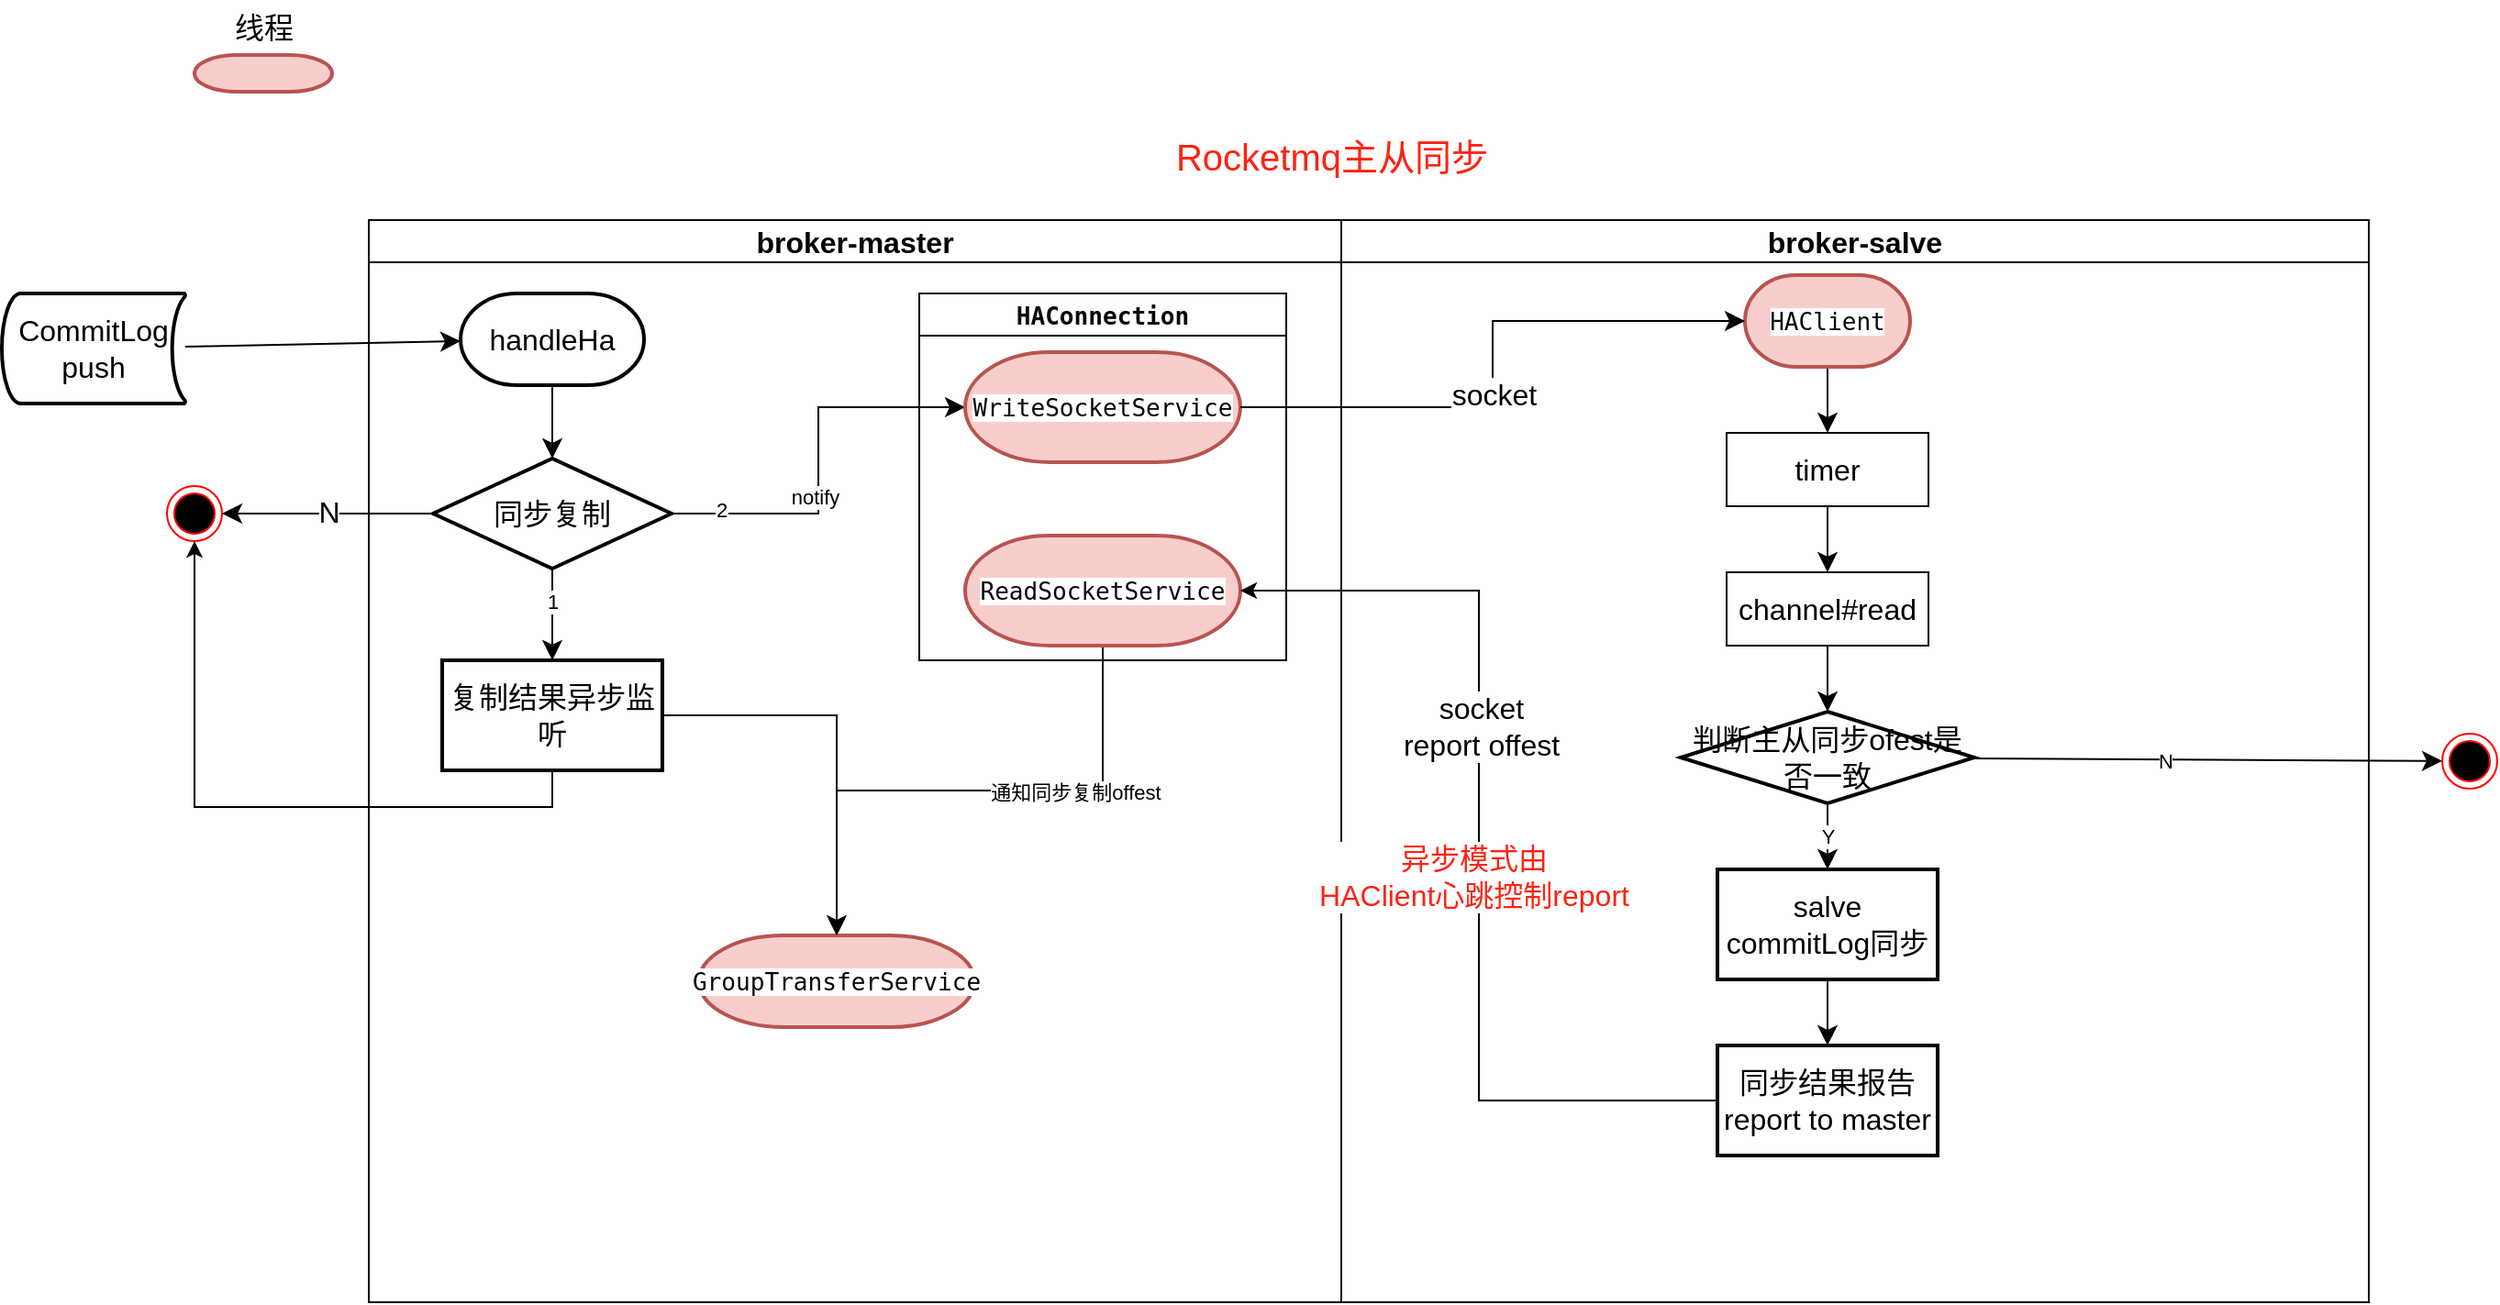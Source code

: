 <mxfile version="21.6.8" type="github">
  <diagram name="Page-1" id="c7558073-3199-34d8-9f00-42111426c3f3">
    <mxGraphModel dx="1434" dy="808" grid="1" gridSize="10" guides="1" tooltips="1" connect="1" arrows="1" fold="1" page="1" pageScale="1" pageWidth="500000" pageHeight="500000" background="none" math="0" shadow="0">
      <root>
        <mxCell id="0" />
        <mxCell id="1" parent="0" />
        <mxCell id="u86ZxO2GLOo_KHGJwjbJ-136" value="broker-master" style="swimlane;whiteSpace=wrap;html=1;fontSize=16;flipH=0;direction=east;" vertex="1" parent="1">
          <mxGeometry x="230" y="190" width="530" height="590" as="geometry">
            <mxRectangle x="210" y="190" width="180" height="30" as="alternateBounds" />
          </mxGeometry>
        </mxCell>
        <mxCell id="u86ZxO2GLOo_KHGJwjbJ-149" value="" style="edgeStyle=none;curved=1;rounded=0;orthogonalLoop=1;jettySize=auto;html=1;fontSize=12;startSize=8;endSize=8;" edge="1" parent="u86ZxO2GLOo_KHGJwjbJ-136" source="u86ZxO2GLOo_KHGJwjbJ-139" target="u86ZxO2GLOo_KHGJwjbJ-141">
          <mxGeometry relative="1" as="geometry" />
        </mxCell>
        <mxCell id="u86ZxO2GLOo_KHGJwjbJ-139" value="handleHa" style="strokeWidth=2;html=1;shape=mxgraph.flowchart.terminator;whiteSpace=wrap;fontSize=16;flipV=1;flipH=0;" vertex="1" parent="u86ZxO2GLOo_KHGJwjbJ-136">
          <mxGeometry x="50" y="40" width="100" height="50" as="geometry" />
        </mxCell>
        <mxCell id="u86ZxO2GLOo_KHGJwjbJ-178" style="edgeStyle=none;curved=1;rounded=0;orthogonalLoop=1;jettySize=auto;html=1;exitX=0.5;exitY=0;exitDx=0;exitDy=0;exitPerimeter=0;entryX=0.5;entryY=0;entryDx=0;entryDy=0;fontSize=12;startSize=8;endSize=8;" edge="1" parent="u86ZxO2GLOo_KHGJwjbJ-136" source="u86ZxO2GLOo_KHGJwjbJ-141" target="u86ZxO2GLOo_KHGJwjbJ-176">
          <mxGeometry relative="1" as="geometry" />
        </mxCell>
        <mxCell id="u86ZxO2GLOo_KHGJwjbJ-188" value="1" style="edgeLabel;html=1;align=center;verticalAlign=middle;resizable=0;points=[];" vertex="1" connectable="0" parent="u86ZxO2GLOo_KHGJwjbJ-178">
          <mxGeometry x="-0.28" relative="1" as="geometry">
            <mxPoint as="offset" />
          </mxGeometry>
        </mxCell>
        <mxCell id="u86ZxO2GLOo_KHGJwjbJ-183" style="edgeStyle=orthogonalEdgeStyle;rounded=0;orthogonalLoop=1;jettySize=auto;html=1;exitX=1;exitY=0.5;exitDx=0;exitDy=0;exitPerimeter=0;entryX=0;entryY=0.5;entryDx=0;entryDy=0;entryPerimeter=0;fontSize=12;startSize=8;endSize=8;strokeColor=default;" edge="1" parent="u86ZxO2GLOo_KHGJwjbJ-136" source="u86ZxO2GLOo_KHGJwjbJ-141" target="u86ZxO2GLOo_KHGJwjbJ-170">
          <mxGeometry relative="1" as="geometry" />
        </mxCell>
        <mxCell id="u86ZxO2GLOo_KHGJwjbJ-187" value="notify" style="edgeLabel;html=1;align=center;verticalAlign=middle;resizable=0;points=[];" vertex="1" connectable="0" parent="u86ZxO2GLOo_KHGJwjbJ-183">
          <mxGeometry x="-0.176" y="3" relative="1" as="geometry">
            <mxPoint x="1" y="1" as="offset" />
          </mxGeometry>
        </mxCell>
        <mxCell id="u86ZxO2GLOo_KHGJwjbJ-189" value="2" style="edgeLabel;html=1;align=center;verticalAlign=middle;resizable=0;points=[];" vertex="1" connectable="0" parent="u86ZxO2GLOo_KHGJwjbJ-183">
          <mxGeometry x="-0.756" y="2" relative="1" as="geometry">
            <mxPoint as="offset" />
          </mxGeometry>
        </mxCell>
        <mxCell id="u86ZxO2GLOo_KHGJwjbJ-141" value="同步复制" style="strokeWidth=2;html=1;shape=mxgraph.flowchart.decision;whiteSpace=wrap;fontSize=16;flipV=1;flipH=0;" vertex="1" parent="u86ZxO2GLOo_KHGJwjbJ-136">
          <mxGeometry x="35" y="130" width="130" height="60" as="geometry" />
        </mxCell>
        <mxCell id="u86ZxO2GLOo_KHGJwjbJ-180" style="edgeStyle=orthogonalEdgeStyle;rounded=0;orthogonalLoop=1;jettySize=auto;html=1;exitX=1;exitY=0.5;exitDx=0;exitDy=0;entryX=0.5;entryY=0;entryDx=0;entryDy=0;entryPerimeter=0;fontSize=12;startSize=8;endSize=8;" edge="1" parent="u86ZxO2GLOo_KHGJwjbJ-136" source="u86ZxO2GLOo_KHGJwjbJ-176" target="u86ZxO2GLOo_KHGJwjbJ-177">
          <mxGeometry relative="1" as="geometry" />
        </mxCell>
        <mxCell id="u86ZxO2GLOo_KHGJwjbJ-176" value="复制结果异步监听" style="whiteSpace=wrap;html=1;fontSize=16;strokeWidth=2;" vertex="1" parent="u86ZxO2GLOo_KHGJwjbJ-136">
          <mxGeometry x="40" y="240" width="120" height="60" as="geometry" />
        </mxCell>
        <mxCell id="u86ZxO2GLOo_KHGJwjbJ-177" value="&lt;div style=&quot;background-color: rgb(255, 255, 255); color: rgb(8, 8, 8); font-family: &amp;quot;Fira Code&amp;quot;, monospace; font-size: 9.8pt;&quot;&gt;&lt;div style=&quot;font-size: 9.8pt;&quot;&gt;GroupTransferService&lt;/div&gt;&lt;/div&gt;" style="strokeWidth=2;html=1;shape=mxgraph.flowchart.terminator;whiteSpace=wrap;fontSize=16;fillColor=#f8cecc;strokeColor=#b85450;fillStyle=auto;gradientColor=none;" vertex="1" parent="u86ZxO2GLOo_KHGJwjbJ-136">
          <mxGeometry x="180" y="390" width="150" height="50" as="geometry" />
        </mxCell>
        <mxCell id="u86ZxO2GLOo_KHGJwjbJ-192" style="edgeStyle=orthogonalEdgeStyle;rounded=0;orthogonalLoop=1;jettySize=auto;html=1;exitX=0.5;exitY=1;exitDx=0;exitDy=0;exitPerimeter=0;entryX=0.5;entryY=0;entryDx=0;entryDy=0;entryPerimeter=0;" edge="1" parent="u86ZxO2GLOo_KHGJwjbJ-136" source="u86ZxO2GLOo_KHGJwjbJ-182" target="u86ZxO2GLOo_KHGJwjbJ-177">
          <mxGeometry relative="1" as="geometry" />
        </mxCell>
        <mxCell id="u86ZxO2GLOo_KHGJwjbJ-193" value="通知同步复制offest" style="edgeLabel;html=1;align=center;verticalAlign=middle;resizable=0;points=[];" vertex="1" connectable="0" parent="u86ZxO2GLOo_KHGJwjbJ-192">
          <mxGeometry x="-0.378" y="1" relative="1" as="geometry">
            <mxPoint as="offset" />
          </mxGeometry>
        </mxCell>
        <mxCell id="u86ZxO2GLOo_KHGJwjbJ-201" value="&lt;div style=&quot;background-color: rgb(255, 255, 255); color: rgb(8, 8, 8); font-family: &amp;quot;Fira Code&amp;quot;, monospace; font-size: 9.8pt;&quot;&gt;HAConnection&lt;/div&gt;" style="swimlane;whiteSpace=wrap;html=1;fontSize=16;" vertex="1" parent="u86ZxO2GLOo_KHGJwjbJ-136">
          <mxGeometry x="300" y="40" width="200" height="200" as="geometry" />
        </mxCell>
        <mxCell id="u86ZxO2GLOo_KHGJwjbJ-170" value="&lt;div style=&quot;background-color: rgb(255, 255, 255); color: rgb(8, 8, 8); font-family: &amp;quot;Fira Code&amp;quot;, monospace; font-size: 9.8pt;&quot;&gt;&lt;div style=&quot;font-size: 9.8pt;&quot;&gt;WriteSocketService&lt;/div&gt;&lt;/div&gt;" style="strokeWidth=2;html=1;shape=mxgraph.flowchart.terminator;whiteSpace=wrap;fontSize=16;fillColor=#f8cecc;strokeColor=#b85450;fillStyle=auto;gradientColor=none;" vertex="1" parent="u86ZxO2GLOo_KHGJwjbJ-201">
          <mxGeometry x="25" y="32" width="150" height="60" as="geometry" />
        </mxCell>
        <mxCell id="u86ZxO2GLOo_KHGJwjbJ-182" value="&lt;div style=&quot;background-color: rgb(255, 255, 255); color: rgb(8, 8, 8); font-family: &amp;quot;Fira Code&amp;quot;, monospace; font-size: 9.8pt;&quot;&gt;&lt;div style=&quot;font-size: 9.8pt;&quot;&gt;&lt;div style=&quot;font-size: 9.8pt;&quot;&gt;ReadSocketService&lt;/div&gt;&lt;/div&gt;&lt;/div&gt;" style="strokeWidth=2;html=1;shape=mxgraph.flowchart.terminator;whiteSpace=wrap;fontSize=16;fillColor=#f8cecc;strokeColor=#b85450;fillStyle=auto;gradientColor=none;" vertex="1" parent="u86ZxO2GLOo_KHGJwjbJ-201">
          <mxGeometry x="25" y="132" width="150" height="60" as="geometry" />
        </mxCell>
        <mxCell id="u86ZxO2GLOo_KHGJwjbJ-137" value="broker-salve" style="swimlane;whiteSpace=wrap;html=1;fontSize=16;" vertex="1" parent="1">
          <mxGeometry x="760" y="190" width="560" height="590" as="geometry">
            <mxRectangle x="360" y="330" width="180" height="30" as="alternateBounds" />
          </mxGeometry>
        </mxCell>
        <mxCell id="u86ZxO2GLOo_KHGJwjbJ-156" style="edgeStyle=none;curved=1;rounded=0;orthogonalLoop=1;jettySize=auto;html=1;entryX=0.5;entryY=0;entryDx=0;entryDy=0;fontSize=12;startSize=8;endSize=8;" edge="1" parent="u86ZxO2GLOo_KHGJwjbJ-137" source="u86ZxO2GLOo_KHGJwjbJ-154" target="u86ZxO2GLOo_KHGJwjbJ-155">
          <mxGeometry relative="1" as="geometry" />
        </mxCell>
        <mxCell id="u86ZxO2GLOo_KHGJwjbJ-154" value="&lt;div style=&quot;background-color: rgb(255, 255, 255); color: rgb(8, 8, 8); font-family: &amp;quot;Fira Code&amp;quot;, monospace; font-size: 9.8pt;&quot;&gt;HAClient&lt;/div&gt;" style="strokeWidth=2;html=1;shape=mxgraph.flowchart.terminator;whiteSpace=wrap;fontSize=16;fillColor=#f8cecc;strokeColor=#b85450;fillStyle=auto;gradientColor=none;" vertex="1" parent="u86ZxO2GLOo_KHGJwjbJ-137">
          <mxGeometry x="220" y="30" width="90" height="50" as="geometry" />
        </mxCell>
        <mxCell id="u86ZxO2GLOo_KHGJwjbJ-167" style="edgeStyle=none;curved=1;rounded=0;orthogonalLoop=1;jettySize=auto;html=1;exitX=0.5;exitY=1;exitDx=0;exitDy=0;entryX=0.5;entryY=0;entryDx=0;entryDy=0;fontSize=12;startSize=8;endSize=8;" edge="1" parent="u86ZxO2GLOo_KHGJwjbJ-137" source="u86ZxO2GLOo_KHGJwjbJ-155" target="u86ZxO2GLOo_KHGJwjbJ-157">
          <mxGeometry relative="1" as="geometry" />
        </mxCell>
        <mxCell id="u86ZxO2GLOo_KHGJwjbJ-155" value="timer" style="rounded=0;whiteSpace=wrap;html=1;fontSize=16;" vertex="1" parent="u86ZxO2GLOo_KHGJwjbJ-137">
          <mxGeometry x="210" y="116" width="110" height="40" as="geometry" />
        </mxCell>
        <mxCell id="u86ZxO2GLOo_KHGJwjbJ-168" style="edgeStyle=none;curved=1;rounded=0;orthogonalLoop=1;jettySize=auto;html=1;exitX=0.5;exitY=1;exitDx=0;exitDy=0;fontSize=12;startSize=8;endSize=8;" edge="1" parent="u86ZxO2GLOo_KHGJwjbJ-137" source="u86ZxO2GLOo_KHGJwjbJ-157" target="u86ZxO2GLOo_KHGJwjbJ-159">
          <mxGeometry relative="1" as="geometry" />
        </mxCell>
        <mxCell id="u86ZxO2GLOo_KHGJwjbJ-157" value="channel#read" style="rounded=0;whiteSpace=wrap;html=1;fontSize=16;" vertex="1" parent="u86ZxO2GLOo_KHGJwjbJ-137">
          <mxGeometry x="210" y="192" width="110" height="40" as="geometry" />
        </mxCell>
        <mxCell id="u86ZxO2GLOo_KHGJwjbJ-165" value="" style="edgeStyle=none;curved=1;rounded=0;orthogonalLoop=1;jettySize=auto;html=1;fontSize=12;startSize=8;endSize=8;" edge="1" parent="u86ZxO2GLOo_KHGJwjbJ-137" source="u86ZxO2GLOo_KHGJwjbJ-159" target="u86ZxO2GLOo_KHGJwjbJ-164">
          <mxGeometry relative="1" as="geometry" />
        </mxCell>
        <mxCell id="u86ZxO2GLOo_KHGJwjbJ-196" value="Y" style="edgeLabel;html=1;align=center;verticalAlign=middle;resizable=0;points=[];" vertex="1" connectable="0" parent="u86ZxO2GLOo_KHGJwjbJ-165">
          <mxGeometry relative="1" as="geometry">
            <mxPoint as="offset" />
          </mxGeometry>
        </mxCell>
        <mxCell id="u86ZxO2GLOo_KHGJwjbJ-159" value="判断主从同步ofest是否一致" style="strokeWidth=2;html=1;shape=mxgraph.flowchart.decision;whiteSpace=wrap;fontSize=16;" vertex="1" parent="u86ZxO2GLOo_KHGJwjbJ-137">
          <mxGeometry x="185" y="268" width="160" height="50" as="geometry" />
        </mxCell>
        <mxCell id="u86ZxO2GLOo_KHGJwjbJ-169" style="edgeStyle=none;curved=1;rounded=0;orthogonalLoop=1;jettySize=auto;html=1;exitX=0.5;exitY=1;exitDx=0;exitDy=0;fontSize=12;startSize=8;endSize=8;" edge="1" parent="u86ZxO2GLOo_KHGJwjbJ-137" source="u86ZxO2GLOo_KHGJwjbJ-164" target="u86ZxO2GLOo_KHGJwjbJ-166">
          <mxGeometry relative="1" as="geometry" />
        </mxCell>
        <mxCell id="u86ZxO2GLOo_KHGJwjbJ-164" value="salve&lt;br&gt;commitLog同步" style="whiteSpace=wrap;html=1;fontSize=16;strokeWidth=2;" vertex="1" parent="u86ZxO2GLOo_KHGJwjbJ-137">
          <mxGeometry x="205" y="354" width="120" height="60" as="geometry" />
        </mxCell>
        <mxCell id="u86ZxO2GLOo_KHGJwjbJ-166" value="同步结果报告&lt;br&gt;report to master" style="whiteSpace=wrap;html=1;fontSize=16;strokeWidth=2;" vertex="1" parent="u86ZxO2GLOo_KHGJwjbJ-137">
          <mxGeometry x="205" y="450" width="120" height="60" as="geometry" />
        </mxCell>
        <mxCell id="u86ZxO2GLOo_KHGJwjbJ-150" value="" style="edgeStyle=none;curved=1;rounded=0;orthogonalLoop=1;jettySize=auto;html=1;fontSize=12;startSize=8;endSize=8;" edge="1" parent="1" source="u86ZxO2GLOo_KHGJwjbJ-138" target="u86ZxO2GLOo_KHGJwjbJ-139">
          <mxGeometry relative="1" as="geometry" />
        </mxCell>
        <mxCell id="u86ZxO2GLOo_KHGJwjbJ-138" value="CommitLog&lt;br&gt;push" style="strokeWidth=2;html=1;shape=mxgraph.flowchart.stored_data;whiteSpace=wrap;fontSize=16;" vertex="1" parent="1">
          <mxGeometry x="30" y="230" width="100" height="60" as="geometry" />
        </mxCell>
        <mxCell id="u86ZxO2GLOo_KHGJwjbJ-146" value="" style="ellipse;html=1;shape=endState;fillColor=#000000;strokeColor=#ff0000;fontSize=16;" vertex="1" parent="1">
          <mxGeometry x="120" y="335" width="30" height="30" as="geometry" />
        </mxCell>
        <mxCell id="u86ZxO2GLOo_KHGJwjbJ-147" value="" style="edgeStyle=none;curved=1;rounded=0;orthogonalLoop=1;jettySize=auto;html=1;fontSize=12;startSize=8;endSize=8;" edge="1" parent="1" source="u86ZxO2GLOo_KHGJwjbJ-141" target="u86ZxO2GLOo_KHGJwjbJ-146">
          <mxGeometry relative="1" as="geometry" />
        </mxCell>
        <mxCell id="u86ZxO2GLOo_KHGJwjbJ-148" value="N" style="edgeLabel;html=1;align=center;verticalAlign=middle;resizable=0;points=[];fontSize=16;" vertex="1" connectable="0" parent="u86ZxO2GLOo_KHGJwjbJ-147">
          <mxGeometry x="-0.011" y="-1" relative="1" as="geometry">
            <mxPoint as="offset" />
          </mxGeometry>
        </mxCell>
        <mxCell id="u86ZxO2GLOo_KHGJwjbJ-151" value="" style="strokeWidth=2;html=1;shape=mxgraph.flowchart.terminator;whiteSpace=wrap;fontSize=16;fillColor=#f8cecc;strokeColor=#b85450;" vertex="1" parent="1">
          <mxGeometry x="135" y="100" width="75" height="20" as="geometry" />
        </mxCell>
        <mxCell id="u86ZxO2GLOo_KHGJwjbJ-153" value="线程" style="text;strokeColor=none;fillColor=none;html=1;align=center;verticalAlign=middle;whiteSpace=wrap;rounded=0;fontSize=16;" vertex="1" parent="1">
          <mxGeometry x="142.5" y="70" width="60" height="30" as="geometry" />
        </mxCell>
        <mxCell id="u86ZxO2GLOo_KHGJwjbJ-161" value="" style="edgeStyle=none;curved=1;rounded=0;orthogonalLoop=1;jettySize=auto;html=1;fontSize=12;startSize=8;endSize=8;" edge="1" parent="1" source="u86ZxO2GLOo_KHGJwjbJ-159" target="u86ZxO2GLOo_KHGJwjbJ-163">
          <mxGeometry relative="1" as="geometry">
            <mxPoint x="880" y="465" as="targetPoint" />
          </mxGeometry>
        </mxCell>
        <mxCell id="u86ZxO2GLOo_KHGJwjbJ-195" value="N" style="edgeLabel;html=1;align=center;verticalAlign=middle;resizable=0;points=[];" vertex="1" connectable="0" parent="u86ZxO2GLOo_KHGJwjbJ-161">
          <mxGeometry x="-0.184" y="-1" relative="1" as="geometry">
            <mxPoint as="offset" />
          </mxGeometry>
        </mxCell>
        <mxCell id="u86ZxO2GLOo_KHGJwjbJ-163" value="" style="ellipse;html=1;shape=endState;fillColor=#000000;strokeColor=#ff0000;fontSize=16;" vertex="1" parent="1">
          <mxGeometry x="1360" y="470" width="30" height="30" as="geometry" />
        </mxCell>
        <mxCell id="u86ZxO2GLOo_KHGJwjbJ-190" style="edgeStyle=orthogonalEdgeStyle;rounded=0;orthogonalLoop=1;jettySize=auto;html=1;exitX=0;exitY=0.5;exitDx=0;exitDy=0;entryX=1;entryY=0.5;entryDx=0;entryDy=0;entryPerimeter=0;" edge="1" parent="1" source="u86ZxO2GLOo_KHGJwjbJ-166" target="u86ZxO2GLOo_KHGJwjbJ-182">
          <mxGeometry relative="1" as="geometry" />
        </mxCell>
        <mxCell id="u86ZxO2GLOo_KHGJwjbJ-191" value="&lt;font style=&quot;font-size: 16px;&quot;&gt;socket&lt;br&gt;report offest&lt;/font&gt;" style="edgeLabel;html=1;align=center;verticalAlign=middle;resizable=0;points=[];" vertex="1" connectable="0" parent="u86ZxO2GLOo_KHGJwjbJ-190">
          <mxGeometry x="0.245" relative="1" as="geometry">
            <mxPoint x="1" y="1" as="offset" />
          </mxGeometry>
        </mxCell>
        <mxCell id="u86ZxO2GLOo_KHGJwjbJ-205" value="&lt;span style=&quot;background-color: rgb(255, 255, 255);&quot;&gt;&lt;font color=&quot;#ff2212&quot;&gt;异步模式由&lt;br&gt;HAClient心跳控制report&lt;/font&gt;&lt;/span&gt;" style="edgeLabel;html=1;align=center;verticalAlign=middle;resizable=0;points=[];fontSize=16;" vertex="1" connectable="0" parent="u86ZxO2GLOo_KHGJwjbJ-190">
          <mxGeometry x="-0.063" y="3" relative="1" as="geometry">
            <mxPoint as="offset" />
          </mxGeometry>
        </mxCell>
        <mxCell id="u86ZxO2GLOo_KHGJwjbJ-194" style="edgeStyle=orthogonalEdgeStyle;rounded=0;orthogonalLoop=1;jettySize=auto;html=1;exitX=0.5;exitY=1;exitDx=0;exitDy=0;entryX=0.5;entryY=1;entryDx=0;entryDy=0;" edge="1" parent="1" source="u86ZxO2GLOo_KHGJwjbJ-176" target="u86ZxO2GLOo_KHGJwjbJ-146">
          <mxGeometry relative="1" as="geometry" />
        </mxCell>
        <mxCell id="u86ZxO2GLOo_KHGJwjbJ-197" value="&lt;font color=&quot;#ff2212&quot;&gt;&lt;span style=&quot;font-size: 20px;&quot;&gt;Rocketmq主从同步&lt;/span&gt;&lt;/font&gt;" style="text;strokeColor=none;fillColor=none;html=1;align=center;verticalAlign=middle;whiteSpace=wrap;rounded=0;fontSize=16;" vertex="1" parent="1">
          <mxGeometry x="660" y="140" width="190" height="30" as="geometry" />
        </mxCell>
        <mxCell id="u86ZxO2GLOo_KHGJwjbJ-198" style="edgeStyle=orthogonalEdgeStyle;rounded=0;orthogonalLoop=1;jettySize=auto;html=1;exitX=1;exitY=0.5;exitDx=0;exitDy=0;exitPerimeter=0;entryX=0;entryY=0.5;entryDx=0;entryDy=0;entryPerimeter=0;fontSize=12;startSize=8;endSize=8;" edge="1" parent="1" source="u86ZxO2GLOo_KHGJwjbJ-170" target="u86ZxO2GLOo_KHGJwjbJ-154">
          <mxGeometry relative="1" as="geometry" />
        </mxCell>
        <mxCell id="u86ZxO2GLOo_KHGJwjbJ-199" value="socket" style="edgeLabel;html=1;align=center;verticalAlign=middle;resizable=0;points=[];fontSize=16;" vertex="1" connectable="0" parent="u86ZxO2GLOo_KHGJwjbJ-198">
          <mxGeometry x="-0.103" relative="1" as="geometry">
            <mxPoint as="offset" />
          </mxGeometry>
        </mxCell>
      </root>
    </mxGraphModel>
  </diagram>
</mxfile>
